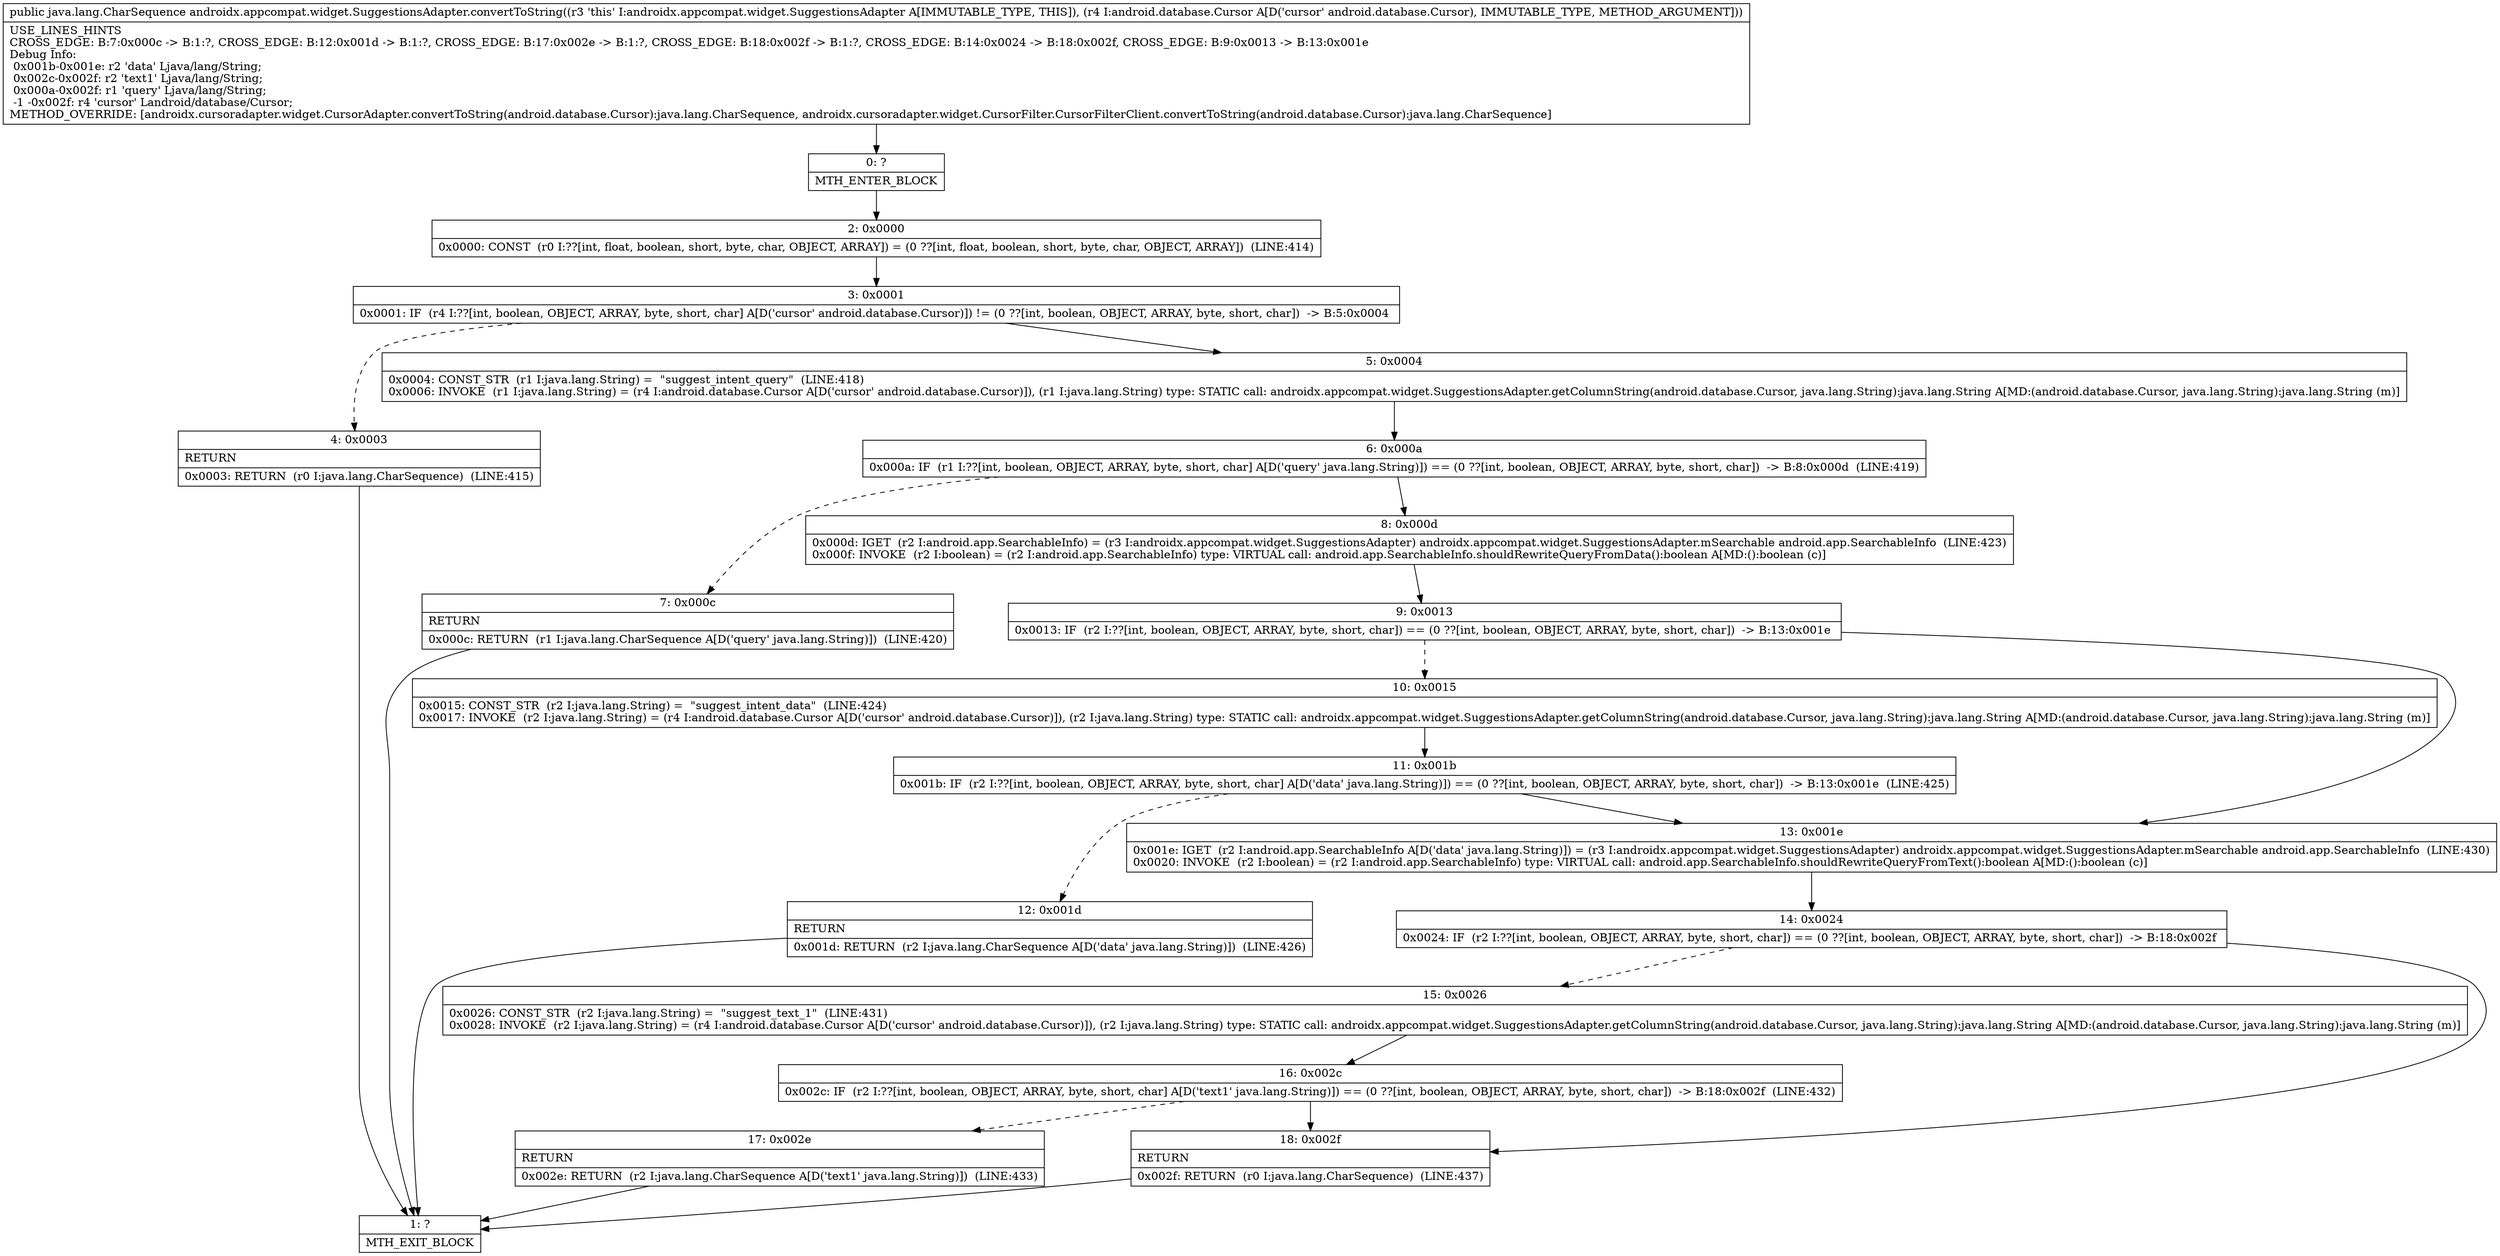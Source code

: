 digraph "CFG forandroidx.appcompat.widget.SuggestionsAdapter.convertToString(Landroid\/database\/Cursor;)Ljava\/lang\/CharSequence;" {
Node_0 [shape=record,label="{0\:\ ?|MTH_ENTER_BLOCK\l}"];
Node_2 [shape=record,label="{2\:\ 0x0000|0x0000: CONST  (r0 I:??[int, float, boolean, short, byte, char, OBJECT, ARRAY]) = (0 ??[int, float, boolean, short, byte, char, OBJECT, ARRAY])  (LINE:414)\l}"];
Node_3 [shape=record,label="{3\:\ 0x0001|0x0001: IF  (r4 I:??[int, boolean, OBJECT, ARRAY, byte, short, char] A[D('cursor' android.database.Cursor)]) != (0 ??[int, boolean, OBJECT, ARRAY, byte, short, char])  \-\> B:5:0x0004 \l}"];
Node_4 [shape=record,label="{4\:\ 0x0003|RETURN\l|0x0003: RETURN  (r0 I:java.lang.CharSequence)  (LINE:415)\l}"];
Node_1 [shape=record,label="{1\:\ ?|MTH_EXIT_BLOCK\l}"];
Node_5 [shape=record,label="{5\:\ 0x0004|0x0004: CONST_STR  (r1 I:java.lang.String) =  \"suggest_intent_query\"  (LINE:418)\l0x0006: INVOKE  (r1 I:java.lang.String) = (r4 I:android.database.Cursor A[D('cursor' android.database.Cursor)]), (r1 I:java.lang.String) type: STATIC call: androidx.appcompat.widget.SuggestionsAdapter.getColumnString(android.database.Cursor, java.lang.String):java.lang.String A[MD:(android.database.Cursor, java.lang.String):java.lang.String (m)]\l}"];
Node_6 [shape=record,label="{6\:\ 0x000a|0x000a: IF  (r1 I:??[int, boolean, OBJECT, ARRAY, byte, short, char] A[D('query' java.lang.String)]) == (0 ??[int, boolean, OBJECT, ARRAY, byte, short, char])  \-\> B:8:0x000d  (LINE:419)\l}"];
Node_7 [shape=record,label="{7\:\ 0x000c|RETURN\l|0x000c: RETURN  (r1 I:java.lang.CharSequence A[D('query' java.lang.String)])  (LINE:420)\l}"];
Node_8 [shape=record,label="{8\:\ 0x000d|0x000d: IGET  (r2 I:android.app.SearchableInfo) = (r3 I:androidx.appcompat.widget.SuggestionsAdapter) androidx.appcompat.widget.SuggestionsAdapter.mSearchable android.app.SearchableInfo  (LINE:423)\l0x000f: INVOKE  (r2 I:boolean) = (r2 I:android.app.SearchableInfo) type: VIRTUAL call: android.app.SearchableInfo.shouldRewriteQueryFromData():boolean A[MD:():boolean (c)]\l}"];
Node_9 [shape=record,label="{9\:\ 0x0013|0x0013: IF  (r2 I:??[int, boolean, OBJECT, ARRAY, byte, short, char]) == (0 ??[int, boolean, OBJECT, ARRAY, byte, short, char])  \-\> B:13:0x001e \l}"];
Node_10 [shape=record,label="{10\:\ 0x0015|0x0015: CONST_STR  (r2 I:java.lang.String) =  \"suggest_intent_data\"  (LINE:424)\l0x0017: INVOKE  (r2 I:java.lang.String) = (r4 I:android.database.Cursor A[D('cursor' android.database.Cursor)]), (r2 I:java.lang.String) type: STATIC call: androidx.appcompat.widget.SuggestionsAdapter.getColumnString(android.database.Cursor, java.lang.String):java.lang.String A[MD:(android.database.Cursor, java.lang.String):java.lang.String (m)]\l}"];
Node_11 [shape=record,label="{11\:\ 0x001b|0x001b: IF  (r2 I:??[int, boolean, OBJECT, ARRAY, byte, short, char] A[D('data' java.lang.String)]) == (0 ??[int, boolean, OBJECT, ARRAY, byte, short, char])  \-\> B:13:0x001e  (LINE:425)\l}"];
Node_12 [shape=record,label="{12\:\ 0x001d|RETURN\l|0x001d: RETURN  (r2 I:java.lang.CharSequence A[D('data' java.lang.String)])  (LINE:426)\l}"];
Node_13 [shape=record,label="{13\:\ 0x001e|0x001e: IGET  (r2 I:android.app.SearchableInfo A[D('data' java.lang.String)]) = (r3 I:androidx.appcompat.widget.SuggestionsAdapter) androidx.appcompat.widget.SuggestionsAdapter.mSearchable android.app.SearchableInfo  (LINE:430)\l0x0020: INVOKE  (r2 I:boolean) = (r2 I:android.app.SearchableInfo) type: VIRTUAL call: android.app.SearchableInfo.shouldRewriteQueryFromText():boolean A[MD:():boolean (c)]\l}"];
Node_14 [shape=record,label="{14\:\ 0x0024|0x0024: IF  (r2 I:??[int, boolean, OBJECT, ARRAY, byte, short, char]) == (0 ??[int, boolean, OBJECT, ARRAY, byte, short, char])  \-\> B:18:0x002f \l}"];
Node_15 [shape=record,label="{15\:\ 0x0026|0x0026: CONST_STR  (r2 I:java.lang.String) =  \"suggest_text_1\"  (LINE:431)\l0x0028: INVOKE  (r2 I:java.lang.String) = (r4 I:android.database.Cursor A[D('cursor' android.database.Cursor)]), (r2 I:java.lang.String) type: STATIC call: androidx.appcompat.widget.SuggestionsAdapter.getColumnString(android.database.Cursor, java.lang.String):java.lang.String A[MD:(android.database.Cursor, java.lang.String):java.lang.String (m)]\l}"];
Node_16 [shape=record,label="{16\:\ 0x002c|0x002c: IF  (r2 I:??[int, boolean, OBJECT, ARRAY, byte, short, char] A[D('text1' java.lang.String)]) == (0 ??[int, boolean, OBJECT, ARRAY, byte, short, char])  \-\> B:18:0x002f  (LINE:432)\l}"];
Node_17 [shape=record,label="{17\:\ 0x002e|RETURN\l|0x002e: RETURN  (r2 I:java.lang.CharSequence A[D('text1' java.lang.String)])  (LINE:433)\l}"];
Node_18 [shape=record,label="{18\:\ 0x002f|RETURN\l|0x002f: RETURN  (r0 I:java.lang.CharSequence)  (LINE:437)\l}"];
MethodNode[shape=record,label="{public java.lang.CharSequence androidx.appcompat.widget.SuggestionsAdapter.convertToString((r3 'this' I:androidx.appcompat.widget.SuggestionsAdapter A[IMMUTABLE_TYPE, THIS]), (r4 I:android.database.Cursor A[D('cursor' android.database.Cursor), IMMUTABLE_TYPE, METHOD_ARGUMENT]))  | USE_LINES_HINTS\lCROSS_EDGE: B:7:0x000c \-\> B:1:?, CROSS_EDGE: B:12:0x001d \-\> B:1:?, CROSS_EDGE: B:17:0x002e \-\> B:1:?, CROSS_EDGE: B:18:0x002f \-\> B:1:?, CROSS_EDGE: B:14:0x0024 \-\> B:18:0x002f, CROSS_EDGE: B:9:0x0013 \-\> B:13:0x001e\lDebug Info:\l  0x001b\-0x001e: r2 'data' Ljava\/lang\/String;\l  0x002c\-0x002f: r2 'text1' Ljava\/lang\/String;\l  0x000a\-0x002f: r1 'query' Ljava\/lang\/String;\l  \-1 \-0x002f: r4 'cursor' Landroid\/database\/Cursor;\lMETHOD_OVERRIDE: [androidx.cursoradapter.widget.CursorAdapter.convertToString(android.database.Cursor):java.lang.CharSequence, androidx.cursoradapter.widget.CursorFilter.CursorFilterClient.convertToString(android.database.Cursor):java.lang.CharSequence]\l}"];
MethodNode -> Node_0;Node_0 -> Node_2;
Node_2 -> Node_3;
Node_3 -> Node_4[style=dashed];
Node_3 -> Node_5;
Node_4 -> Node_1;
Node_5 -> Node_6;
Node_6 -> Node_7[style=dashed];
Node_6 -> Node_8;
Node_7 -> Node_1;
Node_8 -> Node_9;
Node_9 -> Node_10[style=dashed];
Node_9 -> Node_13;
Node_10 -> Node_11;
Node_11 -> Node_12[style=dashed];
Node_11 -> Node_13;
Node_12 -> Node_1;
Node_13 -> Node_14;
Node_14 -> Node_15[style=dashed];
Node_14 -> Node_18;
Node_15 -> Node_16;
Node_16 -> Node_17[style=dashed];
Node_16 -> Node_18;
Node_17 -> Node_1;
Node_18 -> Node_1;
}

